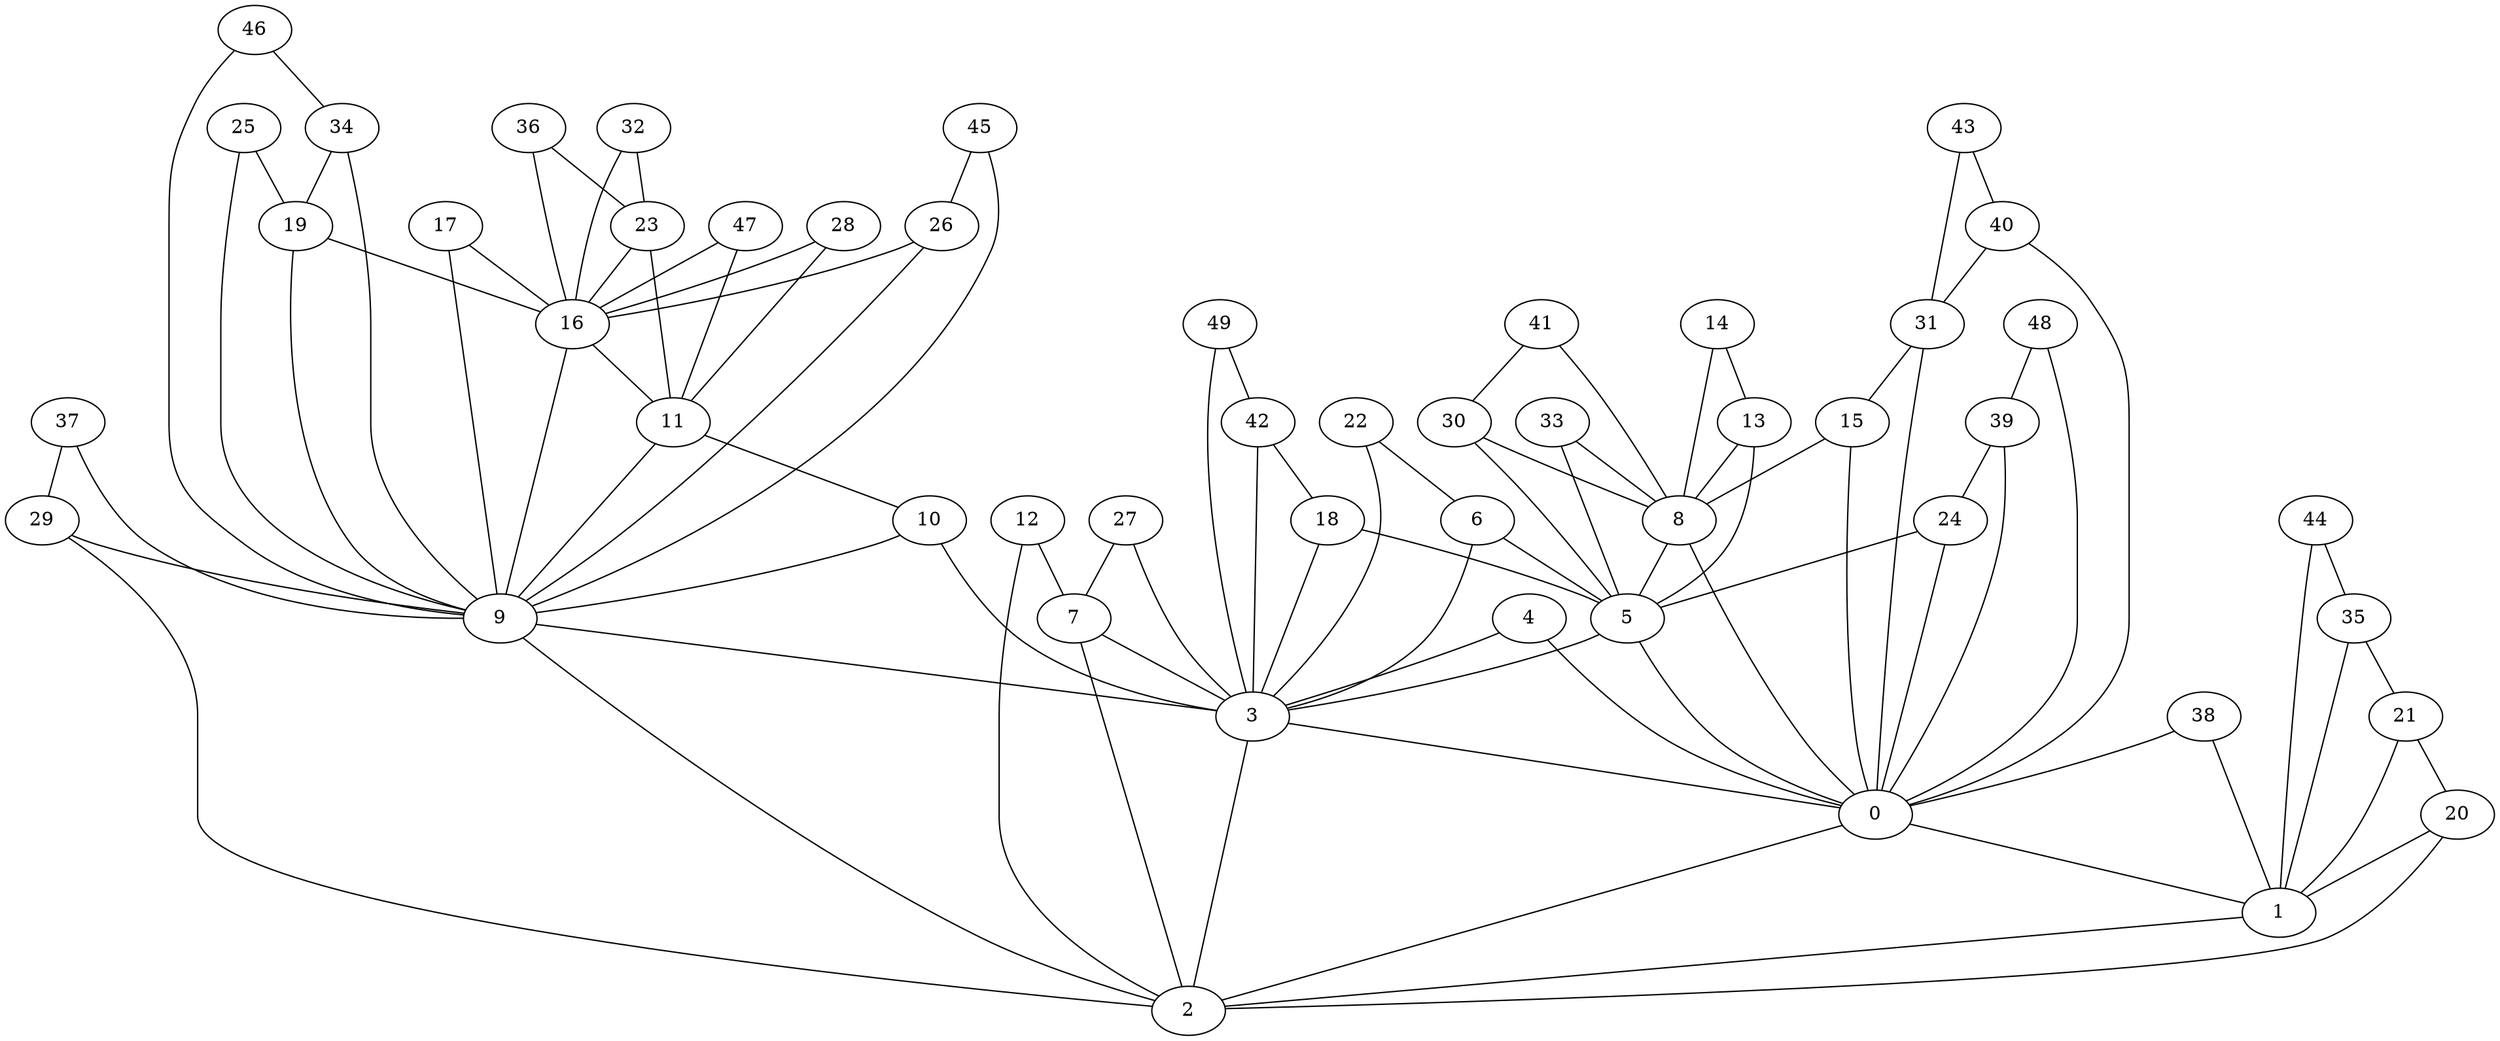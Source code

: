graph DorMen50 {
0;
1;
2;
3;
4;
5;
6;
7;
8;
9;
10;
11;
12;
13;
14;
15;
16;
17;
18;
19;
20;
21;
22;
23;
24;
25;
26;
27;
28;
29;
30;
31;
32;
33;
34;
35;
36;
37;
38;
39;
40;
41;
42;
43;
44;
45;
46;
47;
48;
49;
0 -- 1 [color=black];
1 -- 2 [color=black];
2 -- 0 [color=black];
3 -- 2 [color=black];
3 -- 0 [color=black];
4 -- 3 [color=black];
4 -- 0 [color=black];
5 -- 3 [color=black];
5 -- 0 [color=black];
6 -- 5 [color=black];
6 -- 3 [color=black];
7 -- 3 [color=black];
7 -- 2 [color=black];
8 -- 5 [color=black];
8 -- 0 [color=black];
9 -- 3 [color=black];
9 -- 2 [color=black];
10 -- 9 [color=black];
10 -- 3 [color=black];
11 -- 10 [color=black];
11 -- 9 [color=black];
12 -- 7 [color=black];
12 -- 2 [color=black];
13 -- 8 [color=black];
13 -- 5 [color=black];
14 -- 13 [color=black];
14 -- 8 [color=black];
15 -- 8 [color=black];
15 -- 0 [color=black];
16 -- 11 [color=black];
16 -- 9 [color=black];
17 -- 16 [color=black];
17 -- 9 [color=black];
18 -- 5 [color=black];
18 -- 3 [color=black];
19 -- 16 [color=black];
19 -- 9 [color=black];
20 -- 1 [color=black];
20 -- 2 [color=black];
21 -- 20 [color=black];
21 -- 1 [color=black];
22 -- 6 [color=black];
22 -- 3 [color=black];
23 -- 16 [color=black];
23 -- 11 [color=black];
24 -- 5 [color=black];
24 -- 0 [color=black];
25 -- 19 [color=black];
25 -- 9 [color=black];
26 -- 16 [color=black];
26 -- 9 [color=black];
27 -- 7 [color=black];
27 -- 3 [color=black];
28 -- 16 [color=black];
28 -- 11 [color=black];
29 -- 9 [color=black];
29 -- 2 [color=black];
30 -- 8 [color=black];
30 -- 5 [color=black];
31 -- 15 [color=black];
31 -- 0 [color=black];
32 -- 23 [color=black];
32 -- 16 [color=black];
33 -- 8 [color=black];
33 -- 5 [color=black];
34 -- 19 [color=black];
34 -- 9 [color=black];
35 -- 21 [color=black];
35 -- 1 [color=black];
36 -- 23 [color=black];
36 -- 16 [color=black];
37 -- 29 [color=black];
37 -- 9 [color=black];
38 -- 0 [color=black];
38 -- 1 [color=black];
39 -- 24 [color=black];
39 -- 0 [color=black];
40 -- 31 [color=black];
40 -- 0 [color=black];
41 -- 30 [color=black];
41 -- 8 [color=black];
42 -- 18 [color=black];
42 -- 3 [color=black];
43 -- 40 [color=black];
43 -- 31 [color=black];
44 -- 35 [color=black];
44 -- 1 [color=black];
45 -- 26 [color=black];
45 -- 9 [color=black];
46 -- 34 [color=black];
46 -- 9 [color=black];
47 -- 16 [color=black];
47 -- 11 [color=black];
48 -- 39 [color=black];
48 -- 0 [color=black];
49 -- 42 [color=black];
49 -- 3 [color=black];
}